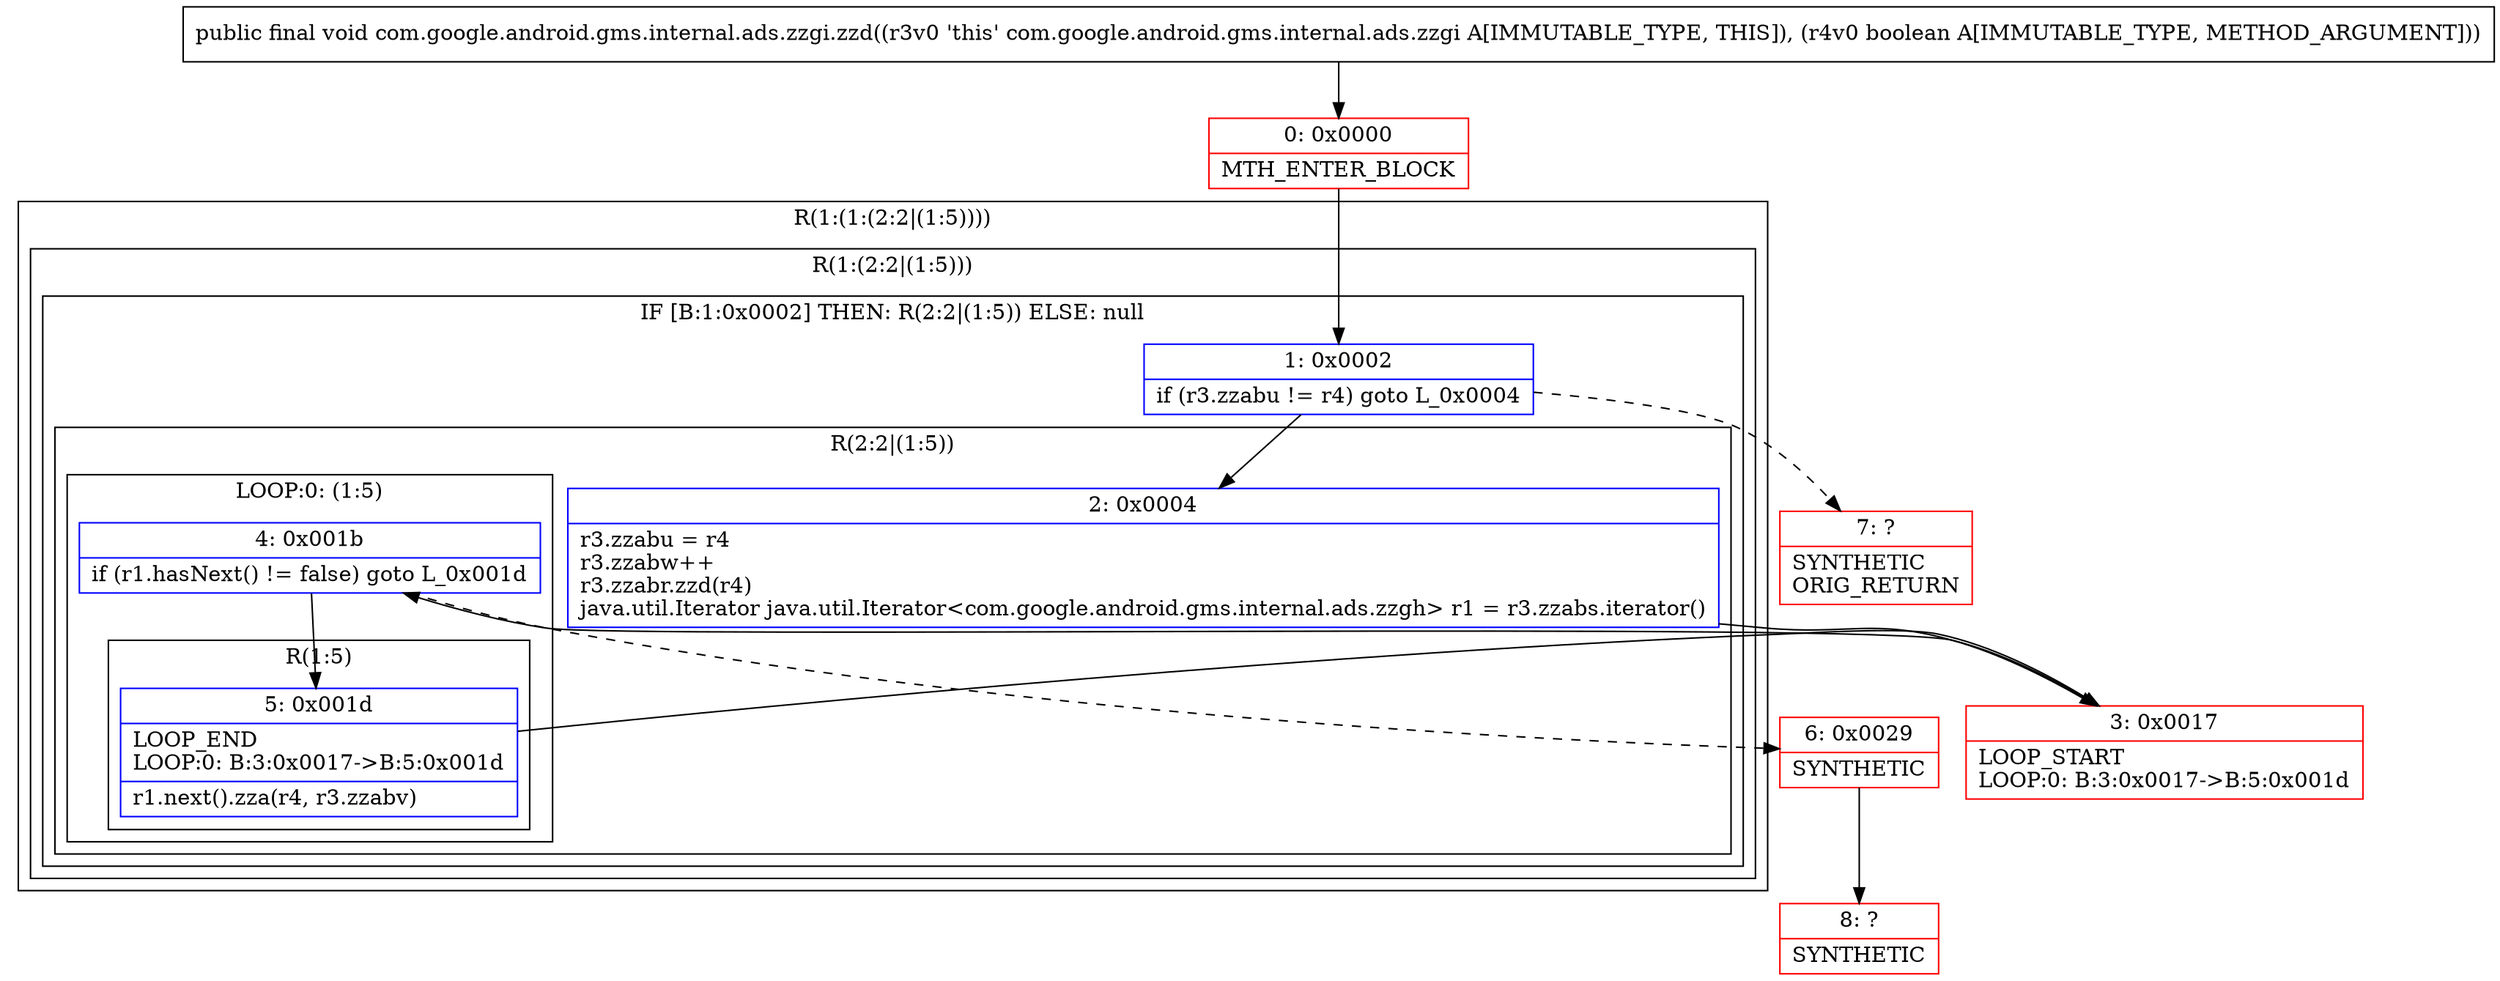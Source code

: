 digraph "CFG forcom.google.android.gms.internal.ads.zzgi.zzd(Z)V" {
subgraph cluster_Region_1835340951 {
label = "R(1:(1:(2:2|(1:5))))";
node [shape=record,color=blue];
subgraph cluster_Region_201898182 {
label = "R(1:(2:2|(1:5)))";
node [shape=record,color=blue];
subgraph cluster_IfRegion_240011320 {
label = "IF [B:1:0x0002] THEN: R(2:2|(1:5)) ELSE: null";
node [shape=record,color=blue];
Node_1 [shape=record,label="{1\:\ 0x0002|if (r3.zzabu != r4) goto L_0x0004\l}"];
subgraph cluster_Region_1250541675 {
label = "R(2:2|(1:5))";
node [shape=record,color=blue];
Node_2 [shape=record,label="{2\:\ 0x0004|r3.zzabu = r4\lr3.zzabw++\lr3.zzabr.zzd(r4)\ljava.util.Iterator java.util.Iterator\<com.google.android.gms.internal.ads.zzgh\> r1 = r3.zzabs.iterator()\l}"];
subgraph cluster_LoopRegion_986784828 {
label = "LOOP:0: (1:5)";
node [shape=record,color=blue];
Node_4 [shape=record,label="{4\:\ 0x001b|if (r1.hasNext() != false) goto L_0x001d\l}"];
subgraph cluster_Region_1770449679 {
label = "R(1:5)";
node [shape=record,color=blue];
Node_5 [shape=record,label="{5\:\ 0x001d|LOOP_END\lLOOP:0: B:3:0x0017\-\>B:5:0x001d\l|r1.next().zza(r4, r3.zzabv)\l}"];
}
}
}
}
}
}
Node_0 [shape=record,color=red,label="{0\:\ 0x0000|MTH_ENTER_BLOCK\l}"];
Node_3 [shape=record,color=red,label="{3\:\ 0x0017|LOOP_START\lLOOP:0: B:3:0x0017\-\>B:5:0x001d\l}"];
Node_6 [shape=record,color=red,label="{6\:\ 0x0029|SYNTHETIC\l}"];
Node_7 [shape=record,color=red,label="{7\:\ ?|SYNTHETIC\lORIG_RETURN\l}"];
Node_8 [shape=record,color=red,label="{8\:\ ?|SYNTHETIC\l}"];
MethodNode[shape=record,label="{public final void com.google.android.gms.internal.ads.zzgi.zzd((r3v0 'this' com.google.android.gms.internal.ads.zzgi A[IMMUTABLE_TYPE, THIS]), (r4v0 boolean A[IMMUTABLE_TYPE, METHOD_ARGUMENT])) }"];
MethodNode -> Node_0;
Node_1 -> Node_2;
Node_1 -> Node_7[style=dashed];
Node_2 -> Node_3;
Node_4 -> Node_5;
Node_4 -> Node_6[style=dashed];
Node_5 -> Node_3;
Node_0 -> Node_1;
Node_3 -> Node_4;
Node_6 -> Node_8;
}

